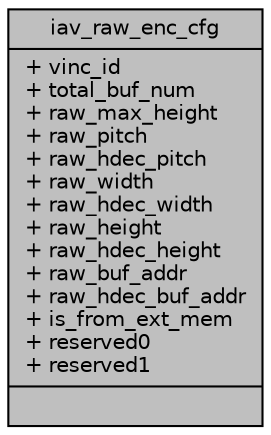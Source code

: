 digraph "iav_raw_enc_cfg"
{
 // INTERACTIVE_SVG=YES
 // LATEX_PDF_SIZE
  bgcolor="transparent";
  edge [fontname="Helvetica",fontsize="10",labelfontname="Helvetica",labelfontsize="10"];
  node [fontname="Helvetica",fontsize="10",shape=record];
  Node1 [label="{iav_raw_enc_cfg\n|+ vinc_id\l+ total_buf_num\l+ raw_max_height\l+ raw_pitch\l+ raw_hdec_pitch\l+ raw_width\l+ raw_hdec_width\l+ raw_height\l+ raw_hdec_height\l+ raw_buf_addr\l+ raw_hdec_buf_addr\l+ is_from_ext_mem\l+ reserved0\l+ reserved1\l|}",height=0.2,width=0.4,color="black", fillcolor="grey75", style="filled", fontcolor="black",tooltip=" "];
}
